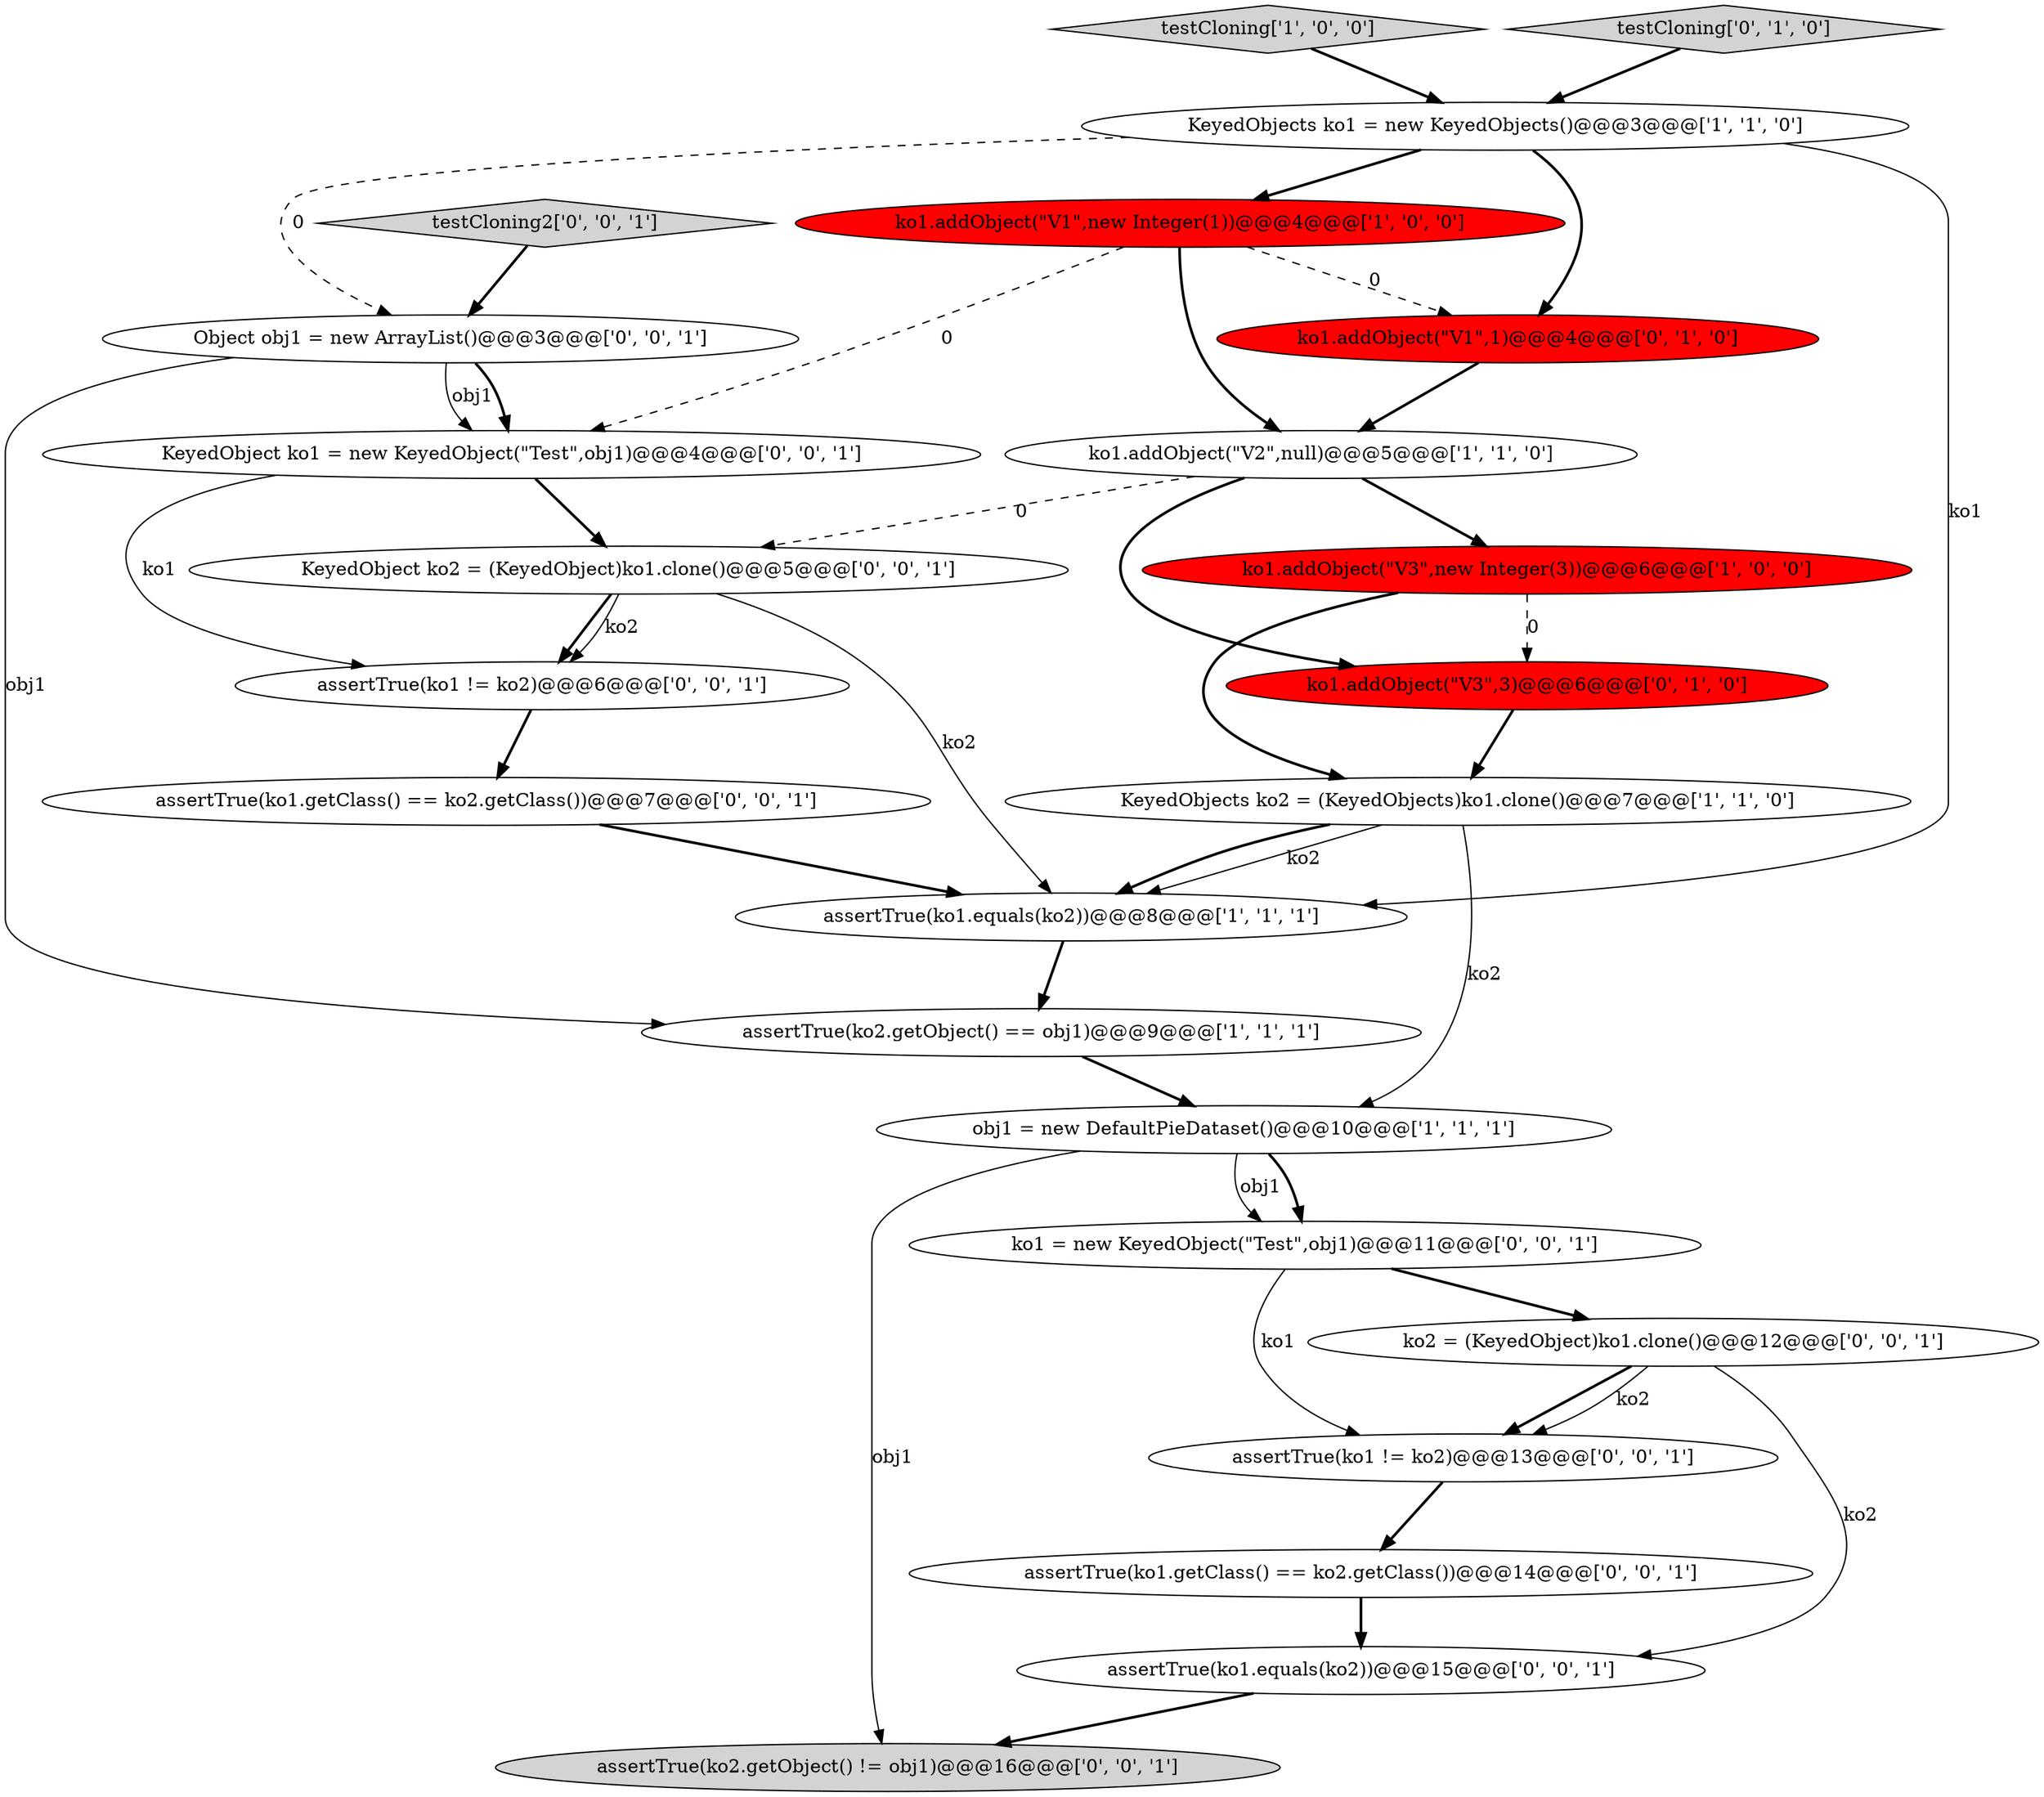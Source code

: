 digraph {
21 [style = filled, label = "Object obj1 = new ArrayList()@@@3@@@['0', '0', '1']", fillcolor = white, shape = ellipse image = "AAA0AAABBB3BBB"];
6 [style = filled, label = "testCloning['1', '0', '0']", fillcolor = lightgray, shape = diamond image = "AAA0AAABBB1BBB"];
14 [style = filled, label = "testCloning2['0', '0', '1']", fillcolor = lightgray, shape = diamond image = "AAA0AAABBB3BBB"];
9 [style = filled, label = "ko1.addObject(\"V1\",1)@@@4@@@['0', '1', '0']", fillcolor = red, shape = ellipse image = "AAA1AAABBB2BBB"];
10 [style = filled, label = "testCloning['0', '1', '0']", fillcolor = lightgray, shape = diamond image = "AAA0AAABBB2BBB"];
19 [style = filled, label = "assertTrue(ko1.getClass() == ko2.getClass())@@@7@@@['0', '0', '1']", fillcolor = white, shape = ellipse image = "AAA0AAABBB3BBB"];
20 [style = filled, label = "assertTrue(ko1 != ko2)@@@13@@@['0', '0', '1']", fillcolor = white, shape = ellipse image = "AAA0AAABBB3BBB"];
2 [style = filled, label = "ko1.addObject(\"V3\",new Integer(3))@@@6@@@['1', '0', '0']", fillcolor = red, shape = ellipse image = "AAA1AAABBB1BBB"];
11 [style = filled, label = "ko1.addObject(\"V3\",3)@@@6@@@['0', '1', '0']", fillcolor = red, shape = ellipse image = "AAA1AAABBB2BBB"];
4 [style = filled, label = "KeyedObjects ko1 = new KeyedObjects()@@@3@@@['1', '1', '0']", fillcolor = white, shape = ellipse image = "AAA0AAABBB1BBB"];
8 [style = filled, label = "ko1.addObject(\"V2\",null)@@@5@@@['1', '1', '0']", fillcolor = white, shape = ellipse image = "AAA0AAABBB1BBB"];
1 [style = filled, label = "assertTrue(ko2.getObject() == obj1)@@@9@@@['1', '1', '1']", fillcolor = white, shape = ellipse image = "AAA0AAABBB1BBB"];
7 [style = filled, label = "ko1.addObject(\"V1\",new Integer(1))@@@4@@@['1', '0', '0']", fillcolor = red, shape = ellipse image = "AAA1AAABBB1BBB"];
16 [style = filled, label = "assertTrue(ko1.getClass() == ko2.getClass())@@@14@@@['0', '0', '1']", fillcolor = white, shape = ellipse image = "AAA0AAABBB3BBB"];
0 [style = filled, label = "obj1 = new DefaultPieDataset()@@@10@@@['1', '1', '1']", fillcolor = white, shape = ellipse image = "AAA0AAABBB1BBB"];
3 [style = filled, label = "assertTrue(ko1.equals(ko2))@@@8@@@['1', '1', '1']", fillcolor = white, shape = ellipse image = "AAA0AAABBB1BBB"];
12 [style = filled, label = "KeyedObject ko2 = (KeyedObject)ko1.clone()@@@5@@@['0', '0', '1']", fillcolor = white, shape = ellipse image = "AAA0AAABBB3BBB"];
18 [style = filled, label = "KeyedObject ko1 = new KeyedObject(\"Test\",obj1)@@@4@@@['0', '0', '1']", fillcolor = white, shape = ellipse image = "AAA0AAABBB3BBB"];
5 [style = filled, label = "KeyedObjects ko2 = (KeyedObjects)ko1.clone()@@@7@@@['1', '1', '0']", fillcolor = white, shape = ellipse image = "AAA0AAABBB1BBB"];
13 [style = filled, label = "ko1 = new KeyedObject(\"Test\",obj1)@@@11@@@['0', '0', '1']", fillcolor = white, shape = ellipse image = "AAA0AAABBB3BBB"];
17 [style = filled, label = "assertTrue(ko2.getObject() != obj1)@@@16@@@['0', '0', '1']", fillcolor = lightgray, shape = ellipse image = "AAA0AAABBB3BBB"];
22 [style = filled, label = "assertTrue(ko1.equals(ko2))@@@15@@@['0', '0', '1']", fillcolor = white, shape = ellipse image = "AAA0AAABBB3BBB"];
23 [style = filled, label = "ko2 = (KeyedObject)ko1.clone()@@@12@@@['0', '0', '1']", fillcolor = white, shape = ellipse image = "AAA0AAABBB3BBB"];
15 [style = filled, label = "assertTrue(ko1 != ko2)@@@6@@@['0', '0', '1']", fillcolor = white, shape = ellipse image = "AAA0AAABBB3BBB"];
5->3 [style = bold, label=""];
4->9 [style = bold, label=""];
23->20 [style = bold, label=""];
12->3 [style = solid, label="ko2"];
7->18 [style = dashed, label="0"];
0->13 [style = bold, label=""];
3->1 [style = bold, label=""];
0->17 [style = solid, label="obj1"];
23->22 [style = solid, label="ko2"];
12->15 [style = bold, label=""];
18->12 [style = bold, label=""];
8->12 [style = dashed, label="0"];
1->0 [style = bold, label=""];
21->1 [style = solid, label="obj1"];
21->18 [style = solid, label="obj1"];
15->19 [style = bold, label=""];
7->8 [style = bold, label=""];
9->8 [style = bold, label=""];
16->22 [style = bold, label=""];
23->20 [style = solid, label="ko2"];
4->21 [style = dashed, label="0"];
21->18 [style = bold, label=""];
4->7 [style = bold, label=""];
12->15 [style = solid, label="ko2"];
5->0 [style = solid, label="ko2"];
4->3 [style = solid, label="ko1"];
6->4 [style = bold, label=""];
11->5 [style = bold, label=""];
20->16 [style = bold, label=""];
8->2 [style = bold, label=""];
7->9 [style = dashed, label="0"];
0->13 [style = solid, label="obj1"];
18->15 [style = solid, label="ko1"];
13->23 [style = bold, label=""];
10->4 [style = bold, label=""];
5->3 [style = solid, label="ko2"];
22->17 [style = bold, label=""];
2->11 [style = dashed, label="0"];
13->20 [style = solid, label="ko1"];
8->11 [style = bold, label=""];
19->3 [style = bold, label=""];
14->21 [style = bold, label=""];
2->5 [style = bold, label=""];
}
